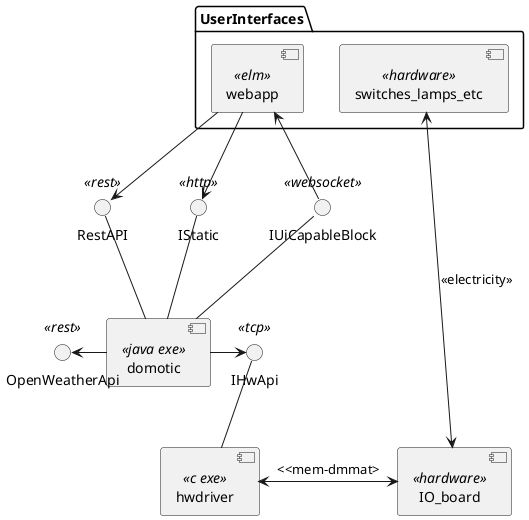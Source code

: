 @startuml "Functional View"

package UserInterfaces {
    component webapp <<elm>>
    component switches_lamps_etc <<hardware>>
}

component domotic <<java exe>> 
interface RestAPI <<rest>>
interface IStatic <<http>>
interface IUiCapableBlock <<websocket>>
RestAPI -- domotic
IStatic -- domotic
IUiCapableBlock -- domotic
webapp --> IStatic
webapp --> RestAPI 
webapp <-- IUiCapableBlock 

interface OpenWeatherApi <<rest>>
OpenWeatherApi <- domotic

component hwdriver <<c exe>>
interface IHwApi <<tcp>>
domotic -> IHwApi
IHwApi -- hwdriver

component IO_board <<hardware>>
hwdriver <-> IO_board : <<mem-dmmat>

switches_lamps_etc <--> IO_board : <<electricity>>
@enduml
